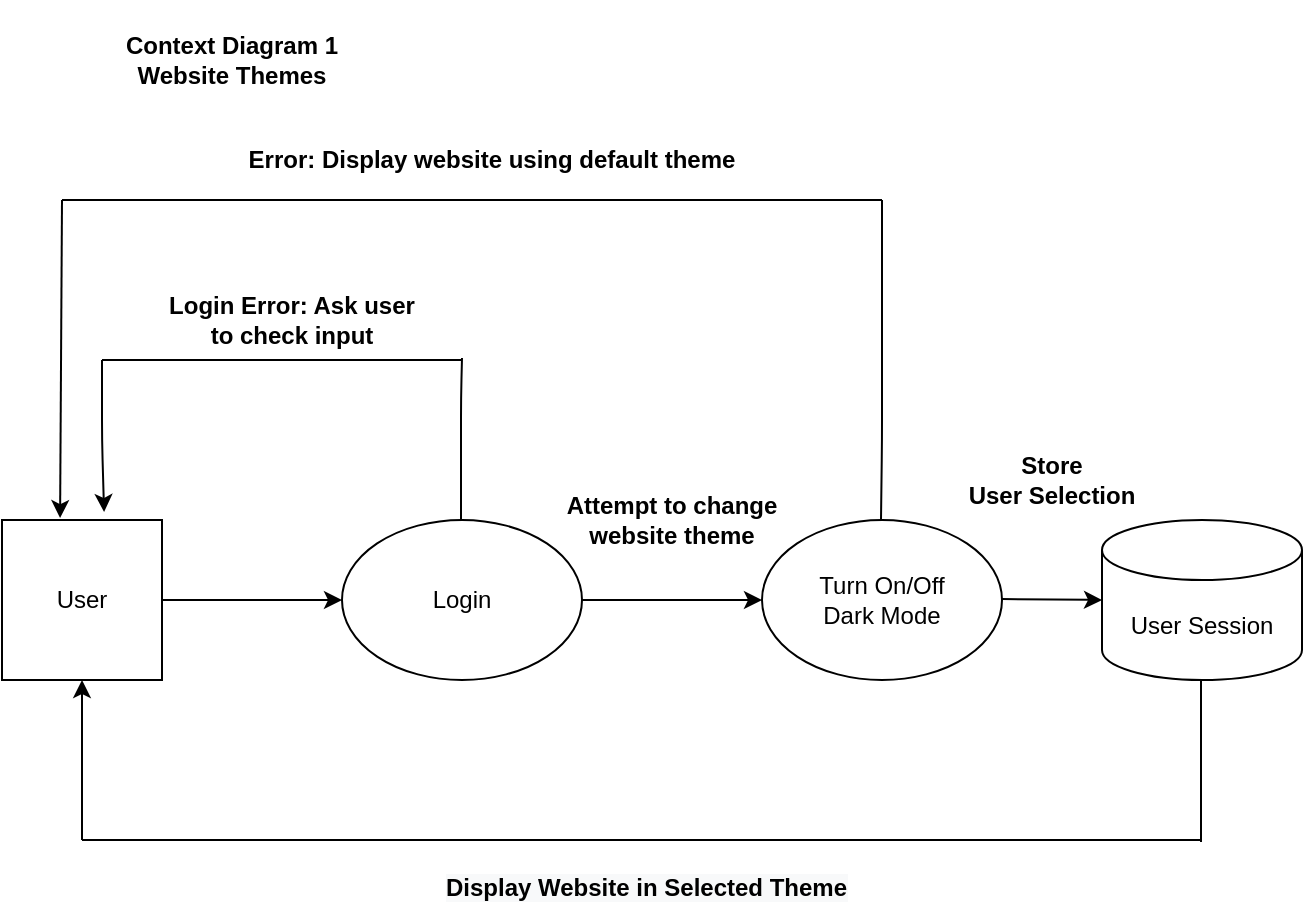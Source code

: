 <mxfile version="14.6.10" type="google"><diagram id="ywrQVm4mE0RX2wczjL58" name="Page-1"><mxGraphModel dx="2272" dy="762" grid="1" gridSize="10" guides="1" tooltips="1" connect="1" arrows="1" fold="1" page="1" pageScale="1" pageWidth="850" pageHeight="1100" math="0" shadow="0"><root><mxCell id="0"/><mxCell id="1" parent="0"/><mxCell id="i4kvzwUJISF2cwe-DrLx-1" value="&lt;b&gt;Context Diagram 1&lt;br&gt;Website Themes&lt;/b&gt;" style="text;html=1;strokeColor=none;fillColor=none;align=center;verticalAlign=middle;whiteSpace=wrap;rounded=0;" parent="1" vertex="1"><mxGeometry x="-760" y="110" width="230" height="60" as="geometry"/></mxCell><mxCell id="i4kvzwUJISF2cwe-DrLx-4" style="edgeStyle=orthogonalEdgeStyle;rounded=0;orthogonalLoop=1;jettySize=auto;html=1;exitX=1;exitY=0.5;exitDx=0;exitDy=0;entryX=0;entryY=0.5;entryDx=0;entryDy=0;" parent="1" source="i4kvzwUJISF2cwe-DrLx-2" target="i4kvzwUJISF2cwe-DrLx-3" edge="1"><mxGeometry relative="1" as="geometry"/></mxCell><mxCell id="i4kvzwUJISF2cwe-DrLx-2" value="User" style="whiteSpace=wrap;html=1;aspect=fixed;" parent="1" vertex="1"><mxGeometry x="-760" y="370" width="80" height="80" as="geometry"/></mxCell><mxCell id="i4kvzwUJISF2cwe-DrLx-6" style="edgeStyle=orthogonalEdgeStyle;rounded=0;orthogonalLoop=1;jettySize=auto;html=1;exitX=1;exitY=0.5;exitDx=0;exitDy=0;entryX=0;entryY=0.5;entryDx=0;entryDy=0;" parent="1" source="i4kvzwUJISF2cwe-DrLx-3" target="i4kvzwUJISF2cwe-DrLx-5" edge="1"><mxGeometry relative="1" as="geometry"/></mxCell><mxCell id="i4kvzwUJISF2cwe-DrLx-3" value="Login" style="ellipse;whiteSpace=wrap;html=1;" parent="1" vertex="1"><mxGeometry x="-590" y="370" width="120" height="80" as="geometry"/></mxCell><mxCell id="i4kvzwUJISF2cwe-DrLx-5" value="Turn On/Off&lt;br&gt;Dark Mode" style="ellipse;whiteSpace=wrap;html=1;" parent="1" vertex="1"><mxGeometry x="-380" y="370" width="120" height="80" as="geometry"/></mxCell><mxCell id="i4kvzwUJISF2cwe-DrLx-8" value="" style="endArrow=none;html=1;" parent="1" edge="1"><mxGeometry width="50" height="50" relative="1" as="geometry"><mxPoint x="-710" y="290" as="sourcePoint"/><mxPoint x="-530" y="290" as="targetPoint"/></mxGeometry></mxCell><mxCell id="i4kvzwUJISF2cwe-DrLx-10" value="" style="endArrow=classic;html=1;entryX=0.638;entryY=-0.05;entryDx=0;entryDy=0;entryPerimeter=0;" parent="1" target="i4kvzwUJISF2cwe-DrLx-2" edge="1"><mxGeometry width="50" height="50" relative="1" as="geometry"><mxPoint x="-710" y="290" as="sourcePoint"/><mxPoint x="-450" y="310" as="targetPoint"/><Array as="points"><mxPoint x="-710" y="330"/></Array></mxGeometry></mxCell><mxCell id="i4kvzwUJISF2cwe-DrLx-11" value="" style="endArrow=none;html=1;" parent="1" edge="1"><mxGeometry width="50" height="50" relative="1" as="geometry"><mxPoint x="-720" y="530" as="sourcePoint"/><mxPoint x="-160" y="530" as="targetPoint"/></mxGeometry></mxCell><mxCell id="i4kvzwUJISF2cwe-DrLx-13" value="" style="endArrow=classic;html=1;entryX=0.5;entryY=1;entryDx=0;entryDy=0;" parent="1" target="i4kvzwUJISF2cwe-DrLx-2" edge="1"><mxGeometry width="50" height="50" relative="1" as="geometry"><mxPoint x="-720" y="530" as="sourcePoint"/><mxPoint x="-450" y="310" as="targetPoint"/></mxGeometry></mxCell><mxCell id="tXAQbyS19MfzjWyhFXbT-4" value="&lt;b&gt;Login Error: Ask user to check input&lt;br&gt;&lt;/b&gt;" style="text;html=1;strokeColor=none;fillColor=none;align=center;verticalAlign=middle;whiteSpace=wrap;rounded=0;" parent="1" vertex="1"><mxGeometry x="-680" y="260" width="130" height="20" as="geometry"/></mxCell><mxCell id="GlyvYXX_dIDQqQR9Xy05-5" value="&lt;b style=&quot;color: rgb(0 , 0 , 0) ; font-family: &amp;#34;helvetica&amp;#34; ; font-size: 12px ; font-style: normal ; letter-spacing: normal ; text-align: center ; text-indent: 0px ; text-transform: none ; word-spacing: 0px ; background-color: rgb(248 , 249 , 250)&quot;&gt;Display Website in Selected Theme&lt;/b&gt;" style="text;whiteSpace=wrap;html=1;" parent="1" vertex="1"><mxGeometry x="-540" y="540" width="250" height="30" as="geometry"/></mxCell><mxCell id="P5SiYWLRwCFxfnL7G4EP-3" value="" style="endArrow=none;html=1;exitX=0.96;exitY=0.033;exitDx=0;exitDy=0;exitPerimeter=0;" edge="1" parent="1"><mxGeometry width="50" height="50" relative="1" as="geometry"><mxPoint x="-530.5" y="370" as="sourcePoint"/><mxPoint x="-530" y="289" as="targetPoint"/><Array as="points"><mxPoint x="-530.5" y="309.01"/></Array></mxGeometry></mxCell><mxCell id="P5SiYWLRwCFxfnL7G4EP-4" value="" style="endArrow=none;html=1;entryX=0.5;entryY=1;entryDx=0;entryDy=0;exitX=0.96;exitY=0.033;exitDx=0;exitDy=0;exitPerimeter=0;" edge="1" parent="1"><mxGeometry width="50" height="50" relative="1" as="geometry"><mxPoint x="-160.5" y="530.99" as="sourcePoint"/><mxPoint x="-160.5" y="450" as="targetPoint"/><Array as="points"><mxPoint x="-160.5" y="490"/><mxPoint x="-160.5" y="470"/></Array></mxGeometry></mxCell><mxCell id="P5SiYWLRwCFxfnL7G4EP-6" value="&lt;b&gt;Attempt to change&lt;br&gt;website theme&lt;br&gt;&lt;/b&gt;" style="text;html=1;strokeColor=none;fillColor=none;align=center;verticalAlign=middle;whiteSpace=wrap;rounded=0;" vertex="1" parent="1"><mxGeometry x="-490" y="360" width="130" height="20" as="geometry"/></mxCell><mxCell id="P5SiYWLRwCFxfnL7G4EP-7" value="" style="endArrow=none;html=1;exitX=0.96;exitY=0.033;exitDx=0;exitDy=0;exitPerimeter=0;" edge="1" parent="1"><mxGeometry width="50" height="50" relative="1" as="geometry"><mxPoint x="-320.5" y="370" as="sourcePoint"/><mxPoint x="-320" y="210" as="targetPoint"/><Array as="points"><mxPoint x="-320" y="330"/></Array></mxGeometry></mxCell><mxCell id="P5SiYWLRwCFxfnL7G4EP-8" value="" style="endArrow=none;html=1;" edge="1" parent="1"><mxGeometry width="50" height="50" relative="1" as="geometry"><mxPoint x="-730" y="210" as="sourcePoint"/><mxPoint x="-320" y="210" as="targetPoint"/></mxGeometry></mxCell><mxCell id="P5SiYWLRwCFxfnL7G4EP-9" value="" style="endArrow=classic;html=1;entryX=0.363;entryY=-0.012;entryDx=0;entryDy=0;entryPerimeter=0;" edge="1" parent="1" target="i4kvzwUJISF2cwe-DrLx-2"><mxGeometry width="50" height="50" relative="1" as="geometry"><mxPoint x="-730" y="210" as="sourcePoint"/><mxPoint x="-698.96" y="376" as="targetPoint"/><Array as="points"/></mxGeometry></mxCell><mxCell id="P5SiYWLRwCFxfnL7G4EP-11" value="&lt;b&gt;Error: Display website using default theme&lt;br&gt;&lt;/b&gt;" style="text;html=1;strokeColor=none;fillColor=none;align=center;verticalAlign=middle;whiteSpace=wrap;rounded=0;" vertex="1" parent="1"><mxGeometry x="-660" y="180" width="290" height="20" as="geometry"/></mxCell><mxCell id="P5SiYWLRwCFxfnL7G4EP-13" value="User Session" style="shape=cylinder3;whiteSpace=wrap;html=1;boundedLbl=1;backgroundOutline=1;size=15;" vertex="1" parent="1"><mxGeometry x="-210" y="370" width="100" height="80" as="geometry"/></mxCell><mxCell id="P5SiYWLRwCFxfnL7G4EP-14" style="edgeStyle=orthogonalEdgeStyle;rounded=0;orthogonalLoop=1;jettySize=auto;html=1;exitX=1;exitY=0.5;exitDx=0;exitDy=0;entryX=0;entryY=0.5;entryDx=0;entryDy=0;entryPerimeter=0;" edge="1" parent="1" target="P5SiYWLRwCFxfnL7G4EP-13"><mxGeometry relative="1" as="geometry"><mxPoint x="-260" y="409.5" as="sourcePoint"/><mxPoint x="-170" y="409.5" as="targetPoint"/></mxGeometry></mxCell><mxCell id="P5SiYWLRwCFxfnL7G4EP-15" value="&lt;b&gt;Store &lt;br&gt;User Selection&lt;br&gt;&lt;/b&gt;" style="text;html=1;strokeColor=none;fillColor=none;align=center;verticalAlign=middle;whiteSpace=wrap;rounded=0;" vertex="1" parent="1"><mxGeometry x="-300" y="340" width="130" height="20" as="geometry"/></mxCell></root></mxGraphModel></diagram></mxfile>